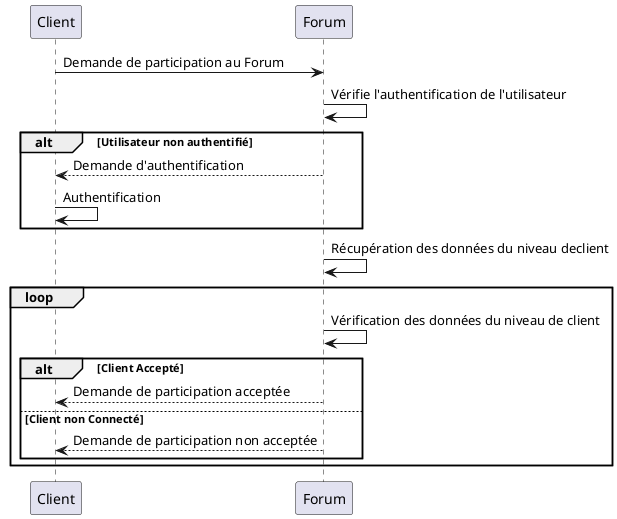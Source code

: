 @startuml 

Participant Client  
Participant Forum 
Client -> Forum : Demande de participation au Forum
Forum -> Forum : Vérifie l'authentification de l'utilisateur 
 alt Utilisateur non authentifié 
      Forum --> Client: Demande d'authentification 
      Client -> Client : Authentification
      end 

    Forum -> Forum : Récupération des données du niveau declient 
     loop 
      Forum -> Forum : Vérification des données du niveau de client
      alt Client Accepté 
          Forum --> Client : Demande de participation acceptée 
          else Client non Connecté 
          Forum --> Client : Demande de participation non acceptée 
          end
          end
          @enduml 
